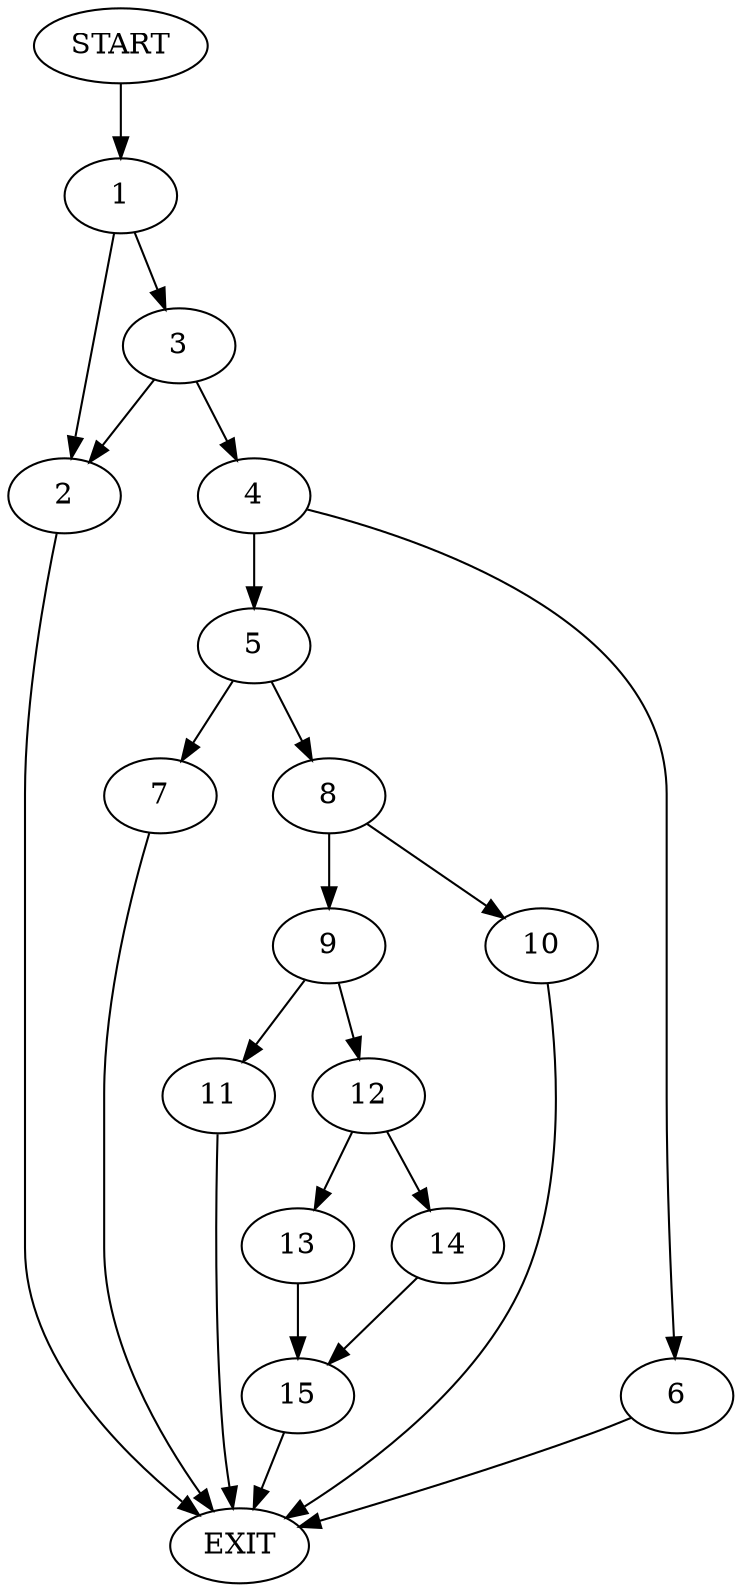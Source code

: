 digraph {
0 [label="START"]
16 [label="EXIT"]
0 -> 1
1 -> 2
1 -> 3
2 -> 16
3 -> 2
3 -> 4
4 -> 5
4 -> 6
5 -> 7
5 -> 8
6 -> 16
7 -> 16
8 -> 9
8 -> 10
9 -> 11
9 -> 12
10 -> 16
12 -> 13
12 -> 14
11 -> 16
13 -> 15
14 -> 15
15 -> 16
}
